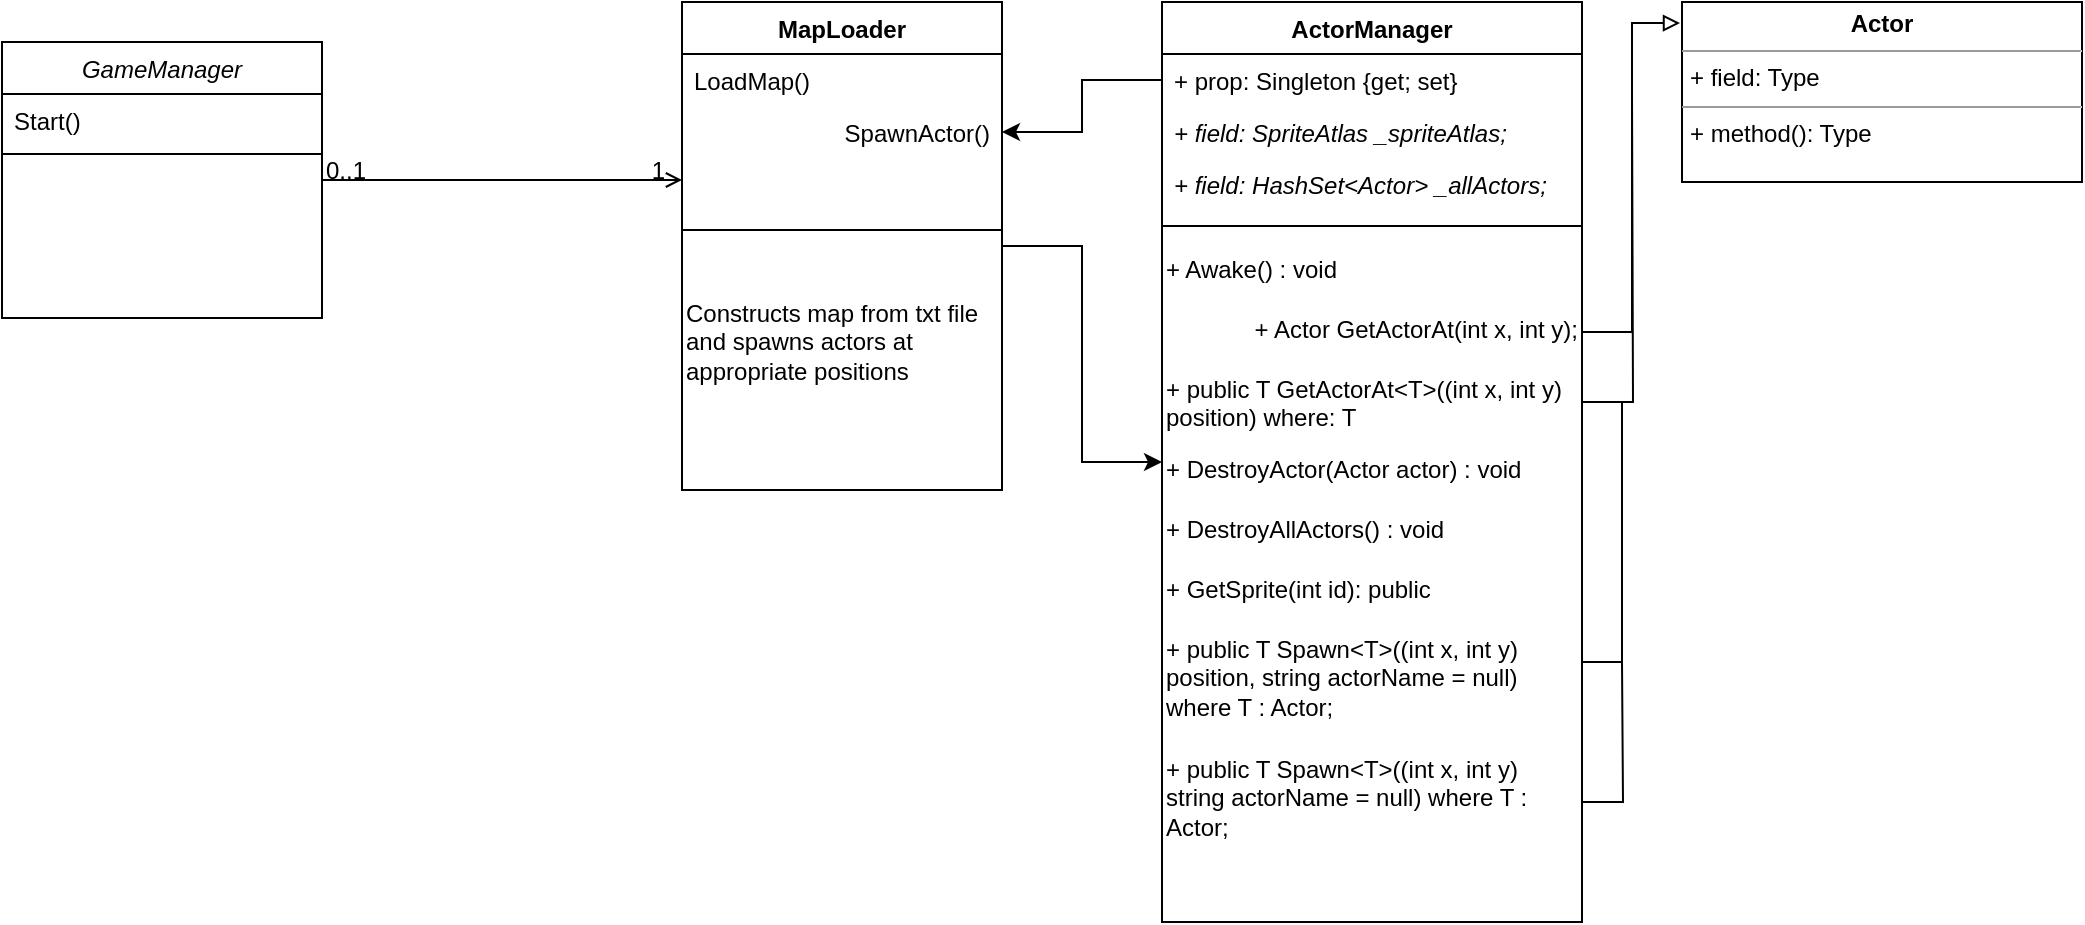 <mxfile version="20.2.3" type="device"><diagram id="C5RBs43oDa-KdzZeNtuy" name="Page-1"><mxGraphModel dx="2290" dy="1470" grid="1" gridSize="10" guides="1" tooltips="1" connect="1" arrows="1" fold="1" page="1" pageScale="1" pageWidth="827" pageHeight="1169" math="0" shadow="0"><root><mxCell id="WIyWlLk6GJQsqaUBKTNV-0"/><mxCell id="WIyWlLk6GJQsqaUBKTNV-1" parent="WIyWlLk6GJQsqaUBKTNV-0"/><mxCell id="zkfFHV4jXpPFQw0GAbJ--0" value="GameManager" style="swimlane;fontStyle=2;align=center;verticalAlign=top;childLayout=stackLayout;horizontal=1;startSize=26;horizontalStack=0;resizeParent=1;resizeLast=0;collapsible=1;marginBottom=0;rounded=0;shadow=0;strokeWidth=1;" parent="WIyWlLk6GJQsqaUBKTNV-1" vertex="1"><mxGeometry x="300" y="410" width="160" height="138" as="geometry"><mxRectangle x="230" y="140" width="160" height="26" as="alternateBounds"/></mxGeometry></mxCell><mxCell id="zkfFHV4jXpPFQw0GAbJ--1" value="Start()" style="text;align=left;verticalAlign=top;spacingLeft=4;spacingRight=4;overflow=hidden;rotatable=0;points=[[0,0.5],[1,0.5]];portConstraint=eastwest;" parent="zkfFHV4jXpPFQw0GAbJ--0" vertex="1"><mxGeometry y="26" width="160" height="26" as="geometry"/></mxCell><mxCell id="zkfFHV4jXpPFQw0GAbJ--4" value="" style="line;html=1;strokeWidth=1;align=left;verticalAlign=middle;spacingTop=-1;spacingLeft=3;spacingRight=3;rotatable=0;labelPosition=right;points=[];portConstraint=eastwest;" parent="zkfFHV4jXpPFQw0GAbJ--0" vertex="1"><mxGeometry y="52" width="160" height="8" as="geometry"/></mxCell><mxCell id="yWeRzY0UW-yf6BxYBpLk-8" value="" style="edgeStyle=orthogonalEdgeStyle;rounded=0;orthogonalLoop=1;jettySize=auto;html=1;" parent="WIyWlLk6GJQsqaUBKTNV-1" source="zkfFHV4jXpPFQw0GAbJ--17" target="yWeRzY0UW-yf6BxYBpLk-3" edge="1"><mxGeometry relative="1" as="geometry"/></mxCell><mxCell id="zkfFHV4jXpPFQw0GAbJ--17" value="MapLoader" style="swimlane;fontStyle=1;align=center;verticalAlign=top;childLayout=stackLayout;horizontal=1;startSize=26;horizontalStack=0;resizeParent=1;resizeLast=0;collapsible=1;marginBottom=0;rounded=0;shadow=0;strokeWidth=1;" parent="WIyWlLk6GJQsqaUBKTNV-1" vertex="1"><mxGeometry x="640" y="390" width="160" height="244" as="geometry"><mxRectangle x="550" y="140" width="160" height="26" as="alternateBounds"/></mxGeometry></mxCell><mxCell id="zkfFHV4jXpPFQw0GAbJ--18" value="LoadMap()" style="text;align=left;verticalAlign=top;spacingLeft=4;spacingRight=4;overflow=hidden;rotatable=0;points=[[0,0.5],[1,0.5]];portConstraint=eastwest;" parent="zkfFHV4jXpPFQw0GAbJ--17" vertex="1"><mxGeometry y="26" width="160" height="26" as="geometry"/></mxCell><mxCell id="zkfFHV4jXpPFQw0GAbJ--19" value="SpawnActor()" style="text;align=right;verticalAlign=top;spacingLeft=4;spacingRight=4;overflow=hidden;rotatable=0;points=[[0,0.5],[1,0.5]];portConstraint=eastwest;rounded=0;shadow=0;html=0;" parent="zkfFHV4jXpPFQw0GAbJ--17" vertex="1"><mxGeometry y="52" width="160" height="26" as="geometry"/></mxCell><mxCell id="zkfFHV4jXpPFQw0GAbJ--23" value="" style="line;html=1;strokeWidth=1;align=left;verticalAlign=middle;spacingTop=-1;spacingLeft=3;spacingRight=3;rotatable=0;labelPosition=right;points=[];portConstraint=eastwest;" parent="zkfFHV4jXpPFQw0GAbJ--17" vertex="1"><mxGeometry y="78" width="160" height="72" as="geometry"/></mxCell><mxCell id="yWeRzY0UW-yf6BxYBpLk-0" value="&lt;div&gt;Constructs map from txt file and spawns actors at appropriate positions&lt;/div&gt;&lt;div&gt;&lt;br&gt;&lt;/div&gt;" style="text;html=1;strokeColor=none;fillColor=none;align=left;verticalAlign=middle;whiteSpace=wrap;rounded=0;" parent="zkfFHV4jXpPFQw0GAbJ--17" vertex="1"><mxGeometry y="150" width="160" height="54" as="geometry"/></mxCell><mxCell id="zkfFHV4jXpPFQw0GAbJ--26" value="" style="endArrow=open;shadow=0;strokeWidth=1;rounded=0;endFill=1;edgeStyle=elbowEdgeStyle;elbow=vertical;" parent="WIyWlLk6GJQsqaUBKTNV-1" source="zkfFHV4jXpPFQw0GAbJ--0" target="zkfFHV4jXpPFQw0GAbJ--17" edge="1"><mxGeometry x="0.5" y="41" relative="1" as="geometry"><mxPoint x="570" y="552" as="sourcePoint"/><mxPoint x="730" y="552" as="targetPoint"/><mxPoint x="-40" y="32" as="offset"/></mxGeometry></mxCell><mxCell id="zkfFHV4jXpPFQw0GAbJ--27" value="0..1" style="resizable=0;align=left;verticalAlign=bottom;labelBackgroundColor=none;fontSize=12;" parent="zkfFHV4jXpPFQw0GAbJ--26" connectable="0" vertex="1"><mxGeometry x="-1" relative="1" as="geometry"><mxPoint y="4" as="offset"/></mxGeometry></mxCell><mxCell id="zkfFHV4jXpPFQw0GAbJ--28" value="1" style="resizable=0;align=right;verticalAlign=bottom;labelBackgroundColor=none;fontSize=12;" parent="zkfFHV4jXpPFQw0GAbJ--26" connectable="0" vertex="1"><mxGeometry x="1" relative="1" as="geometry"><mxPoint x="-7" y="4" as="offset"/></mxGeometry></mxCell><mxCell id="yWeRzY0UW-yf6BxYBpLk-3" value="ActorManager" style="swimlane;fontStyle=1;align=center;verticalAlign=top;childLayout=stackLayout;horizontal=1;startSize=26;horizontalStack=0;resizeParent=1;resizeLast=0;collapsible=1;marginBottom=0;rounded=0;shadow=0;strokeWidth=1;" parent="WIyWlLk6GJQsqaUBKTNV-1" vertex="1"><mxGeometry x="880" y="390" width="210" height="460" as="geometry"><mxRectangle x="550" y="140" width="160" height="26" as="alternateBounds"/></mxGeometry></mxCell><mxCell id="yWeRzY0UW-yf6BxYBpLk-4" value="+ prop: Singleton {get; set}" style="text;align=left;verticalAlign=top;spacingLeft=4;spacingRight=4;overflow=hidden;rotatable=0;points=[[0,0.5],[1,0.5]];portConstraint=eastwest;" parent="yWeRzY0UW-yf6BxYBpLk-3" vertex="1"><mxGeometry y="26" width="210" height="26" as="geometry"/></mxCell><mxCell id="yWeRzY0UW-yf6BxYBpLk-5" value="+ field: SpriteAtlas _spriteAtlas;" style="text;align=left;verticalAlign=top;spacingLeft=4;spacingRight=4;overflow=hidden;rotatable=0;points=[[0,0.5],[1,0.5]];portConstraint=eastwest;rounded=0;shadow=0;html=0;fontStyle=2" parent="yWeRzY0UW-yf6BxYBpLk-3" vertex="1"><mxGeometry y="52" width="210" height="26" as="geometry"/></mxCell><mxCell id="yWeRzY0UW-yf6BxYBpLk-9" value="+ field: HashSet&lt;Actor&gt; _allActors;" style="text;align=left;verticalAlign=top;spacingLeft=4;spacingRight=4;overflow=hidden;rotatable=0;points=[[0,0.5],[1,0.5]];portConstraint=eastwest;rounded=0;shadow=0;html=0;fontStyle=2" parent="yWeRzY0UW-yf6BxYBpLk-3" vertex="1"><mxGeometry y="78" width="210" height="26" as="geometry"/></mxCell><mxCell id="yWeRzY0UW-yf6BxYBpLk-6" value="" style="line;html=1;strokeWidth=1;align=left;verticalAlign=middle;spacingTop=-1;spacingLeft=3;spacingRight=3;rotatable=0;labelPosition=right;points=[];portConstraint=eastwest;" parent="yWeRzY0UW-yf6BxYBpLk-3" vertex="1"><mxGeometry y="104" width="210" height="16" as="geometry"/></mxCell><mxCell id="yWeRzY0UW-yf6BxYBpLk-7" value="&lt;div&gt;+ Awake() : void&lt;/div&gt;&lt;div&gt;&lt;br&gt;&lt;/div&gt;" style="text;html=1;strokeColor=none;fillColor=none;align=left;verticalAlign=top;whiteSpace=wrap;rounded=0;" parent="yWeRzY0UW-yf6BxYBpLk-3" vertex="1"><mxGeometry y="120" width="210" height="30" as="geometry"/></mxCell><mxCell id="yWeRzY0UW-yf6BxYBpLk-14" value="&lt;div&gt;&lt;div&gt;+ Actor GetActorAt(int x, int y);&lt;/div&gt;&lt;div&gt;&lt;br&gt;&lt;/div&gt;&lt;/div&gt;" style="text;html=1;strokeColor=none;fillColor=none;align=right;verticalAlign=top;whiteSpace=wrap;rounded=0;" parent="yWeRzY0UW-yf6BxYBpLk-3" vertex="1"><mxGeometry y="150" width="210" height="30" as="geometry"/></mxCell><mxCell id="yWeRzY0UW-yf6BxYBpLk-22" value="&lt;div&gt;+ public T GetActorAt&amp;lt;T&amp;gt;((int x, int y) position) where: T&lt;/div&gt;" style="text;html=1;strokeColor=none;fillColor=none;align=left;verticalAlign=top;whiteSpace=wrap;rounded=0;" parent="yWeRzY0UW-yf6BxYBpLk-3" vertex="1"><mxGeometry y="180" width="210" height="40" as="geometry"/></mxCell><mxCell id="yWeRzY0UW-yf6BxYBpLk-25" value="&lt;div&gt;+ DestroyActor(Actor actor) : void&lt;/div&gt;" style="text;html=1;strokeColor=none;fillColor=none;align=left;verticalAlign=top;whiteSpace=wrap;rounded=0;" parent="yWeRzY0UW-yf6BxYBpLk-3" vertex="1"><mxGeometry y="220" width="210" height="30" as="geometry"/></mxCell><mxCell id="yWeRzY0UW-yf6BxYBpLk-26" value="&lt;div&gt;+ DestroyAllActors() : void&lt;/div&gt;" style="text;html=1;strokeColor=none;fillColor=none;align=left;verticalAlign=top;whiteSpace=wrap;rounded=0;" parent="yWeRzY0UW-yf6BxYBpLk-3" vertex="1"><mxGeometry y="250" width="210" height="30" as="geometry"/></mxCell><mxCell id="yWeRzY0UW-yf6BxYBpLk-27" value="&lt;div&gt;+ GetSprite(int id): public&lt;/div&gt;" style="text;html=1;strokeColor=none;fillColor=none;align=left;verticalAlign=top;whiteSpace=wrap;rounded=0;" parent="yWeRzY0UW-yf6BxYBpLk-3" vertex="1"><mxGeometry y="280" width="210" height="30" as="geometry"/></mxCell><mxCell id="yWeRzY0UW-yf6BxYBpLk-28" value="+ public T Spawn&amp;lt;T&amp;gt;((int x, int y) position, string actorName = null) where T : Actor;" style="text;html=1;strokeColor=none;fillColor=none;align=left;verticalAlign=top;whiteSpace=wrap;rounded=0;" parent="yWeRzY0UW-yf6BxYBpLk-3" vertex="1"><mxGeometry y="310" width="210" height="60" as="geometry"/></mxCell><mxCell id="yWeRzY0UW-yf6BxYBpLk-37" value="+ public T Spawn&amp;lt;T&amp;gt;((int x, int y) string actorName = null) where T : Actor;" style="text;html=1;strokeColor=none;fillColor=none;align=left;verticalAlign=top;whiteSpace=wrap;rounded=0;" parent="yWeRzY0UW-yf6BxYBpLk-3" vertex="1"><mxGeometry y="370" width="210" height="60" as="geometry"/></mxCell><mxCell id="yWeRzY0UW-yf6BxYBpLk-10" style="edgeStyle=orthogonalEdgeStyle;rounded=0;orthogonalLoop=1;jettySize=auto;html=1;entryX=0;entryY=0.5;entryDx=0;entryDy=0;startArrow=classic;startFill=1;endArrow=none;endFill=0;" parent="WIyWlLk6GJQsqaUBKTNV-1" source="zkfFHV4jXpPFQw0GAbJ--19" target="yWeRzY0UW-yf6BxYBpLk-4" edge="1"><mxGeometry relative="1" as="geometry"/></mxCell><mxCell id="yWeRzY0UW-yf6BxYBpLk-20" value="&lt;p style=&quot;margin:0px;margin-top:4px;text-align:center;&quot;&gt;&lt;b&gt;Actor&lt;/b&gt;&lt;/p&gt;&lt;hr size=&quot;1&quot;&gt;&lt;p style=&quot;margin:0px;margin-left:4px;&quot;&gt;+ field: Type&lt;/p&gt;&lt;hr size=&quot;1&quot;&gt;&lt;p style=&quot;margin:0px;margin-left:4px;&quot;&gt;+ method(): Type&lt;/p&gt;" style="verticalAlign=top;align=left;overflow=fill;fontSize=12;fontFamily=Helvetica;html=1;" parent="WIyWlLk6GJQsqaUBKTNV-1" vertex="1"><mxGeometry x="1140" y="390" width="200" height="90" as="geometry"/></mxCell><mxCell id="yWeRzY0UW-yf6BxYBpLk-21" style="edgeStyle=orthogonalEdgeStyle;rounded=0;orthogonalLoop=1;jettySize=auto;html=1;entryX=-0.005;entryY=0.117;entryDx=0;entryDy=0;entryPerimeter=0;startArrow=none;startFill=0;endArrow=block;endFill=0;" parent="WIyWlLk6GJQsqaUBKTNV-1" source="yWeRzY0UW-yf6BxYBpLk-14" target="yWeRzY0UW-yf6BxYBpLk-20" edge="1"><mxGeometry relative="1" as="geometry"/></mxCell><mxCell id="yWeRzY0UW-yf6BxYBpLk-23" style="edgeStyle=orthogonalEdgeStyle;rounded=0;orthogonalLoop=1;jettySize=auto;html=1;startArrow=none;startFill=0;endArrow=none;endFill=0;" parent="WIyWlLk6GJQsqaUBKTNV-1" source="yWeRzY0UW-yf6BxYBpLk-22" edge="1"><mxGeometry relative="1" as="geometry"><mxPoint x="1115" y="435" as="targetPoint"/></mxGeometry></mxCell><mxCell id="yWeRzY0UW-yf6BxYBpLk-36" style="edgeStyle=orthogonalEdgeStyle;rounded=0;orthogonalLoop=1;jettySize=auto;html=1;startArrow=none;startFill=0;endArrow=none;endFill=0;" parent="WIyWlLk6GJQsqaUBKTNV-1" source="yWeRzY0UW-yf6BxYBpLk-28" edge="1"><mxGeometry relative="1" as="geometry"><mxPoint x="1110" y="590" as="targetPoint"/><Array as="points"><mxPoint x="1110" y="720"/></Array></mxGeometry></mxCell><mxCell id="yWeRzY0UW-yf6BxYBpLk-38" style="edgeStyle=orthogonalEdgeStyle;rounded=0;orthogonalLoop=1;jettySize=auto;html=1;exitX=1;exitY=0.5;exitDx=0;exitDy=0;startArrow=none;startFill=0;endArrow=none;endFill=0;" parent="WIyWlLk6GJQsqaUBKTNV-1" source="yWeRzY0UW-yf6BxYBpLk-37" edge="1"><mxGeometry relative="1" as="geometry"><mxPoint x="1110" y="720" as="targetPoint"/></mxGeometry></mxCell></root></mxGraphModel></diagram></mxfile>
